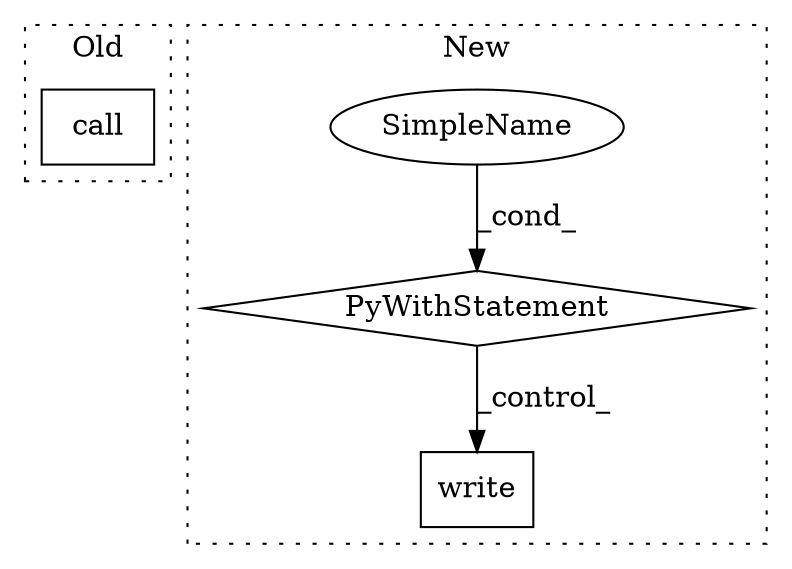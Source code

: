 digraph G {
subgraph cluster0 {
1 [label="call" a="32" s="1368,1399" l="5,1" shape="box"];
label = "Old";
style="dotted";
}
subgraph cluster1 {
2 [label="write" a="32" s="1195,1216" l="6,1" shape="box"];
3 [label="SimpleName" a="42" s="" l="" shape="ellipse"];
4 [label="PyWithStatement" a="104" s="1140,1166" l="10,2" shape="diamond"];
label = "New";
style="dotted";
}
3 -> 4 [label="_cond_"];
4 -> 2 [label="_control_"];
}
